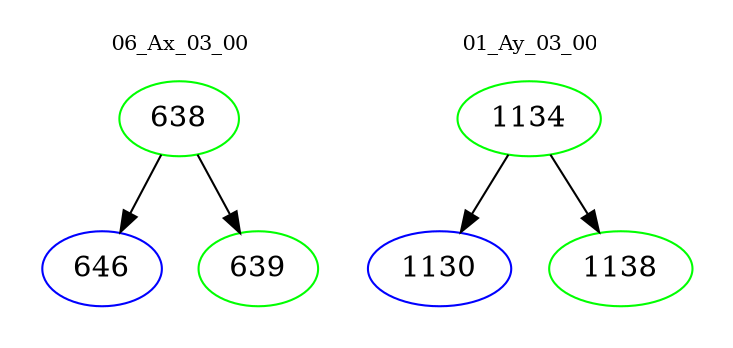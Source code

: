 digraph{
subgraph cluster_0 {
color = white
label = "06_Ax_03_00";
fontsize=10;
T0_638 [label="638", color="green"]
T0_638 -> T0_646 [color="black"]
T0_646 [label="646", color="blue"]
T0_638 -> T0_639 [color="black"]
T0_639 [label="639", color="green"]
}
subgraph cluster_1 {
color = white
label = "01_Ay_03_00";
fontsize=10;
T1_1134 [label="1134", color="green"]
T1_1134 -> T1_1130 [color="black"]
T1_1130 [label="1130", color="blue"]
T1_1134 -> T1_1138 [color="black"]
T1_1138 [label="1138", color="green"]
}
}
